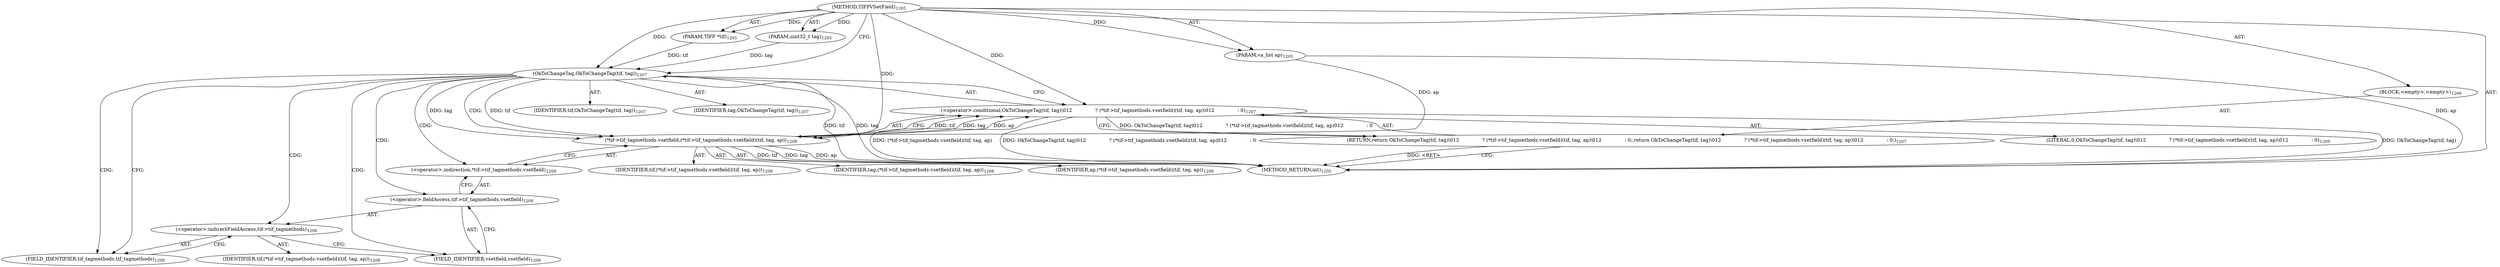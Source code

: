 digraph "TIFFVSetField" {  
"42571" [label = <(METHOD,TIFFVSetField)<SUB>1205</SUB>> ]
"42572" [label = <(PARAM,TIFF *tif)<SUB>1205</SUB>> ]
"42573" [label = <(PARAM,uint32_t tag)<SUB>1205</SUB>> ]
"42574" [label = <(PARAM,va_list ap)<SUB>1205</SUB>> ]
"42575" [label = <(BLOCK,&lt;empty&gt;,&lt;empty&gt;)<SUB>1206</SUB>> ]
"42576" [label = <(RETURN,return OkToChangeTag(tif, tag)\012               ? (*tif-&gt;tif_tagmethods.vsetfield)(tif, tag, ap)\012               : 0;,return OkToChangeTag(tif, tag)\012               ? (*tif-&gt;tif_tagmethods.vsetfield)(tif, tag, ap)\012               : 0;)<SUB>1207</SUB>> ]
"42577" [label = <(&lt;operator&gt;.conditional,OkToChangeTag(tif, tag)\012               ? (*tif-&gt;tif_tagmethods.vsetfield)(tif, tag, ap)\012               : 0)<SUB>1207</SUB>> ]
"42578" [label = <(OkToChangeTag,OkToChangeTag(tif, tag))<SUB>1207</SUB>> ]
"42579" [label = <(IDENTIFIER,tif,OkToChangeTag(tif, tag))<SUB>1207</SUB>> ]
"42580" [label = <(IDENTIFIER,tag,OkToChangeTag(tif, tag))<SUB>1207</SUB>> ]
"42581" [label = <(*tif-&gt;tif_tagmethods.vsetfield,(*tif-&gt;tif_tagmethods.vsetfield)(tif, tag, ap))<SUB>1208</SUB>> ]
"42582" [label = <(&lt;operator&gt;.indirection,*tif-&gt;tif_tagmethods.vsetfield)<SUB>1208</SUB>> ]
"42583" [label = <(&lt;operator&gt;.fieldAccess,tif-&gt;tif_tagmethods.vsetfield)<SUB>1208</SUB>> ]
"42584" [label = <(&lt;operator&gt;.indirectFieldAccess,tif-&gt;tif_tagmethods)<SUB>1208</SUB>> ]
"42585" [label = <(IDENTIFIER,tif,(*tif-&gt;tif_tagmethods.vsetfield)(tif, tag, ap))<SUB>1208</SUB>> ]
"42586" [label = <(FIELD_IDENTIFIER,tif_tagmethods,tif_tagmethods)<SUB>1208</SUB>> ]
"42587" [label = <(FIELD_IDENTIFIER,vsetfield,vsetfield)<SUB>1208</SUB>> ]
"42588" [label = <(IDENTIFIER,tif,(*tif-&gt;tif_tagmethods.vsetfield)(tif, tag, ap))<SUB>1208</SUB>> ]
"42589" [label = <(IDENTIFIER,tag,(*tif-&gt;tif_tagmethods.vsetfield)(tif, tag, ap))<SUB>1208</SUB>> ]
"42590" [label = <(IDENTIFIER,ap,(*tif-&gt;tif_tagmethods.vsetfield)(tif, tag, ap))<SUB>1208</SUB>> ]
"42591" [label = <(LITERAL,0,OkToChangeTag(tif, tag)\012               ? (*tif-&gt;tif_tagmethods.vsetfield)(tif, tag, ap)\012               : 0)<SUB>1209</SUB>> ]
"42592" [label = <(METHOD_RETURN,int)<SUB>1205</SUB>> ]
  "42571" -> "42572"  [ label = "AST: "] 
  "42571" -> "42573"  [ label = "AST: "] 
  "42571" -> "42574"  [ label = "AST: "] 
  "42571" -> "42575"  [ label = "AST: "] 
  "42571" -> "42592"  [ label = "AST: "] 
  "42575" -> "42576"  [ label = "AST: "] 
  "42576" -> "42577"  [ label = "AST: "] 
  "42577" -> "42578"  [ label = "AST: "] 
  "42577" -> "42581"  [ label = "AST: "] 
  "42577" -> "42591"  [ label = "AST: "] 
  "42578" -> "42579"  [ label = "AST: "] 
  "42578" -> "42580"  [ label = "AST: "] 
  "42581" -> "42582"  [ label = "AST: "] 
  "42581" -> "42588"  [ label = "AST: "] 
  "42581" -> "42589"  [ label = "AST: "] 
  "42581" -> "42590"  [ label = "AST: "] 
  "42582" -> "42583"  [ label = "AST: "] 
  "42583" -> "42584"  [ label = "AST: "] 
  "42583" -> "42587"  [ label = "AST: "] 
  "42584" -> "42585"  [ label = "AST: "] 
  "42584" -> "42586"  [ label = "AST: "] 
  "42576" -> "42592"  [ label = "CFG: "] 
  "42577" -> "42576"  [ label = "CFG: "] 
  "42578" -> "42586"  [ label = "CFG: "] 
  "42578" -> "42577"  [ label = "CFG: "] 
  "42581" -> "42577"  [ label = "CFG: "] 
  "42582" -> "42581"  [ label = "CFG: "] 
  "42583" -> "42582"  [ label = "CFG: "] 
  "42584" -> "42587"  [ label = "CFG: "] 
  "42587" -> "42583"  [ label = "CFG: "] 
  "42586" -> "42584"  [ label = "CFG: "] 
  "42571" -> "42578"  [ label = "CFG: "] 
  "42576" -> "42592"  [ label = "DDG: &lt;RET&gt;"] 
  "42574" -> "42592"  [ label = "DDG: ap"] 
  "42578" -> "42592"  [ label = "DDG: tif"] 
  "42578" -> "42592"  [ label = "DDG: tag"] 
  "42577" -> "42592"  [ label = "DDG: OkToChangeTag(tif, tag)"] 
  "42581" -> "42592"  [ label = "DDG: tif"] 
  "42581" -> "42592"  [ label = "DDG: tag"] 
  "42581" -> "42592"  [ label = "DDG: ap"] 
  "42577" -> "42592"  [ label = "DDG: (*tif-&gt;tif_tagmethods.vsetfield)(tif, tag, ap)"] 
  "42577" -> "42592"  [ label = "DDG: OkToChangeTag(tif, tag)\012               ? (*tif-&gt;tif_tagmethods.vsetfield)(tif, tag, ap)\012               : 0"] 
  "42571" -> "42572"  [ label = "DDG: "] 
  "42571" -> "42573"  [ label = "DDG: "] 
  "42571" -> "42574"  [ label = "DDG: "] 
  "42577" -> "42576"  [ label = "DDG: OkToChangeTag(tif, tag)\012               ? (*tif-&gt;tif_tagmethods.vsetfield)(tif, tag, ap)\012               : 0"] 
  "42581" -> "42577"  [ label = "DDG: tif"] 
  "42581" -> "42577"  [ label = "DDG: tag"] 
  "42581" -> "42577"  [ label = "DDG: ap"] 
  "42571" -> "42577"  [ label = "DDG: "] 
  "42572" -> "42578"  [ label = "DDG: tif"] 
  "42571" -> "42578"  [ label = "DDG: "] 
  "42573" -> "42578"  [ label = "DDG: tag"] 
  "42578" -> "42581"  [ label = "DDG: tif"] 
  "42571" -> "42581"  [ label = "DDG: "] 
  "42578" -> "42581"  [ label = "DDG: tag"] 
  "42574" -> "42581"  [ label = "DDG: ap"] 
  "42578" -> "42587"  [ label = "CDG: "] 
  "42578" -> "42581"  [ label = "CDG: "] 
  "42578" -> "42583"  [ label = "CDG: "] 
  "42578" -> "42582"  [ label = "CDG: "] 
  "42578" -> "42586"  [ label = "CDG: "] 
  "42578" -> "42584"  [ label = "CDG: "] 
}
